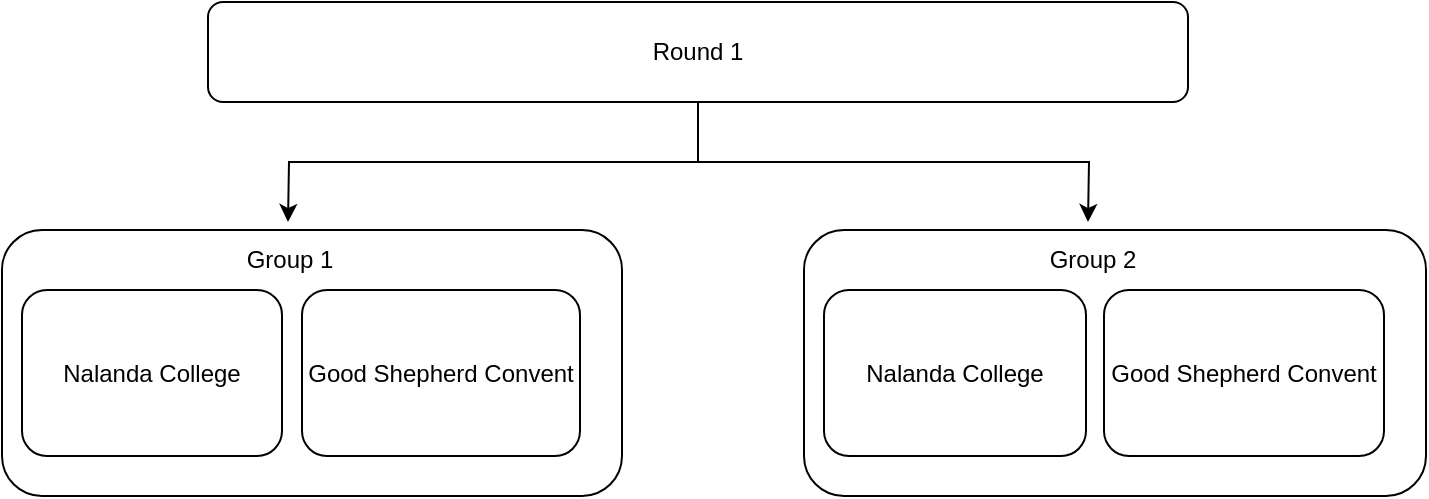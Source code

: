 <mxfile version="21.6.8" type="github">
  <diagram name="Page-1" id="2YBvvXClWsGukQMizWep">
    <mxGraphModel dx="880" dy="442" grid="1" gridSize="10" guides="1" tooltips="1" connect="1" arrows="1" fold="1" page="1" pageScale="1" pageWidth="850" pageHeight="1100" math="0" shadow="0">
      <root>
        <mxCell id="0" />
        <mxCell id="1" parent="0" />
        <mxCell id="3GdElPyPjPGlwqWzTqBS-2" style="edgeStyle=orthogonalEdgeStyle;rounded=0;orthogonalLoop=1;jettySize=auto;html=1;" edge="1" parent="1" source="3GdElPyPjPGlwqWzTqBS-1">
          <mxGeometry relative="1" as="geometry">
            <mxPoint x="150" y="160" as="targetPoint" />
          </mxGeometry>
        </mxCell>
        <mxCell id="3GdElPyPjPGlwqWzTqBS-3" style="edgeStyle=orthogonalEdgeStyle;rounded=0;orthogonalLoop=1;jettySize=auto;html=1;" edge="1" parent="1" source="3GdElPyPjPGlwqWzTqBS-1">
          <mxGeometry relative="1" as="geometry">
            <mxPoint x="550" y="160" as="targetPoint" />
          </mxGeometry>
        </mxCell>
        <mxCell id="3GdElPyPjPGlwqWzTqBS-1" value="Round 1" style="rounded=1;whiteSpace=wrap;html=1;" vertex="1" parent="1">
          <mxGeometry x="110" y="50" width="490" height="50" as="geometry" />
        </mxCell>
        <mxCell id="3GdElPyPjPGlwqWzTqBS-4" value="" style="rounded=1;whiteSpace=wrap;html=1;" vertex="1" parent="1">
          <mxGeometry x="7" y="164" width="310" height="133" as="geometry" />
        </mxCell>
        <mxCell id="3GdElPyPjPGlwqWzTqBS-5" value="Group 1" style="text;html=1;strokeColor=none;fillColor=none;align=center;verticalAlign=middle;whiteSpace=wrap;rounded=0;" vertex="1" parent="1">
          <mxGeometry x="121" y="164" width="60" height="30" as="geometry" />
        </mxCell>
        <mxCell id="3GdElPyPjPGlwqWzTqBS-6" value="Nalanda College" style="rounded=1;whiteSpace=wrap;html=1;" vertex="1" parent="1">
          <mxGeometry x="17" y="194" width="130" height="83" as="geometry" />
        </mxCell>
        <mxCell id="3GdElPyPjPGlwqWzTqBS-7" value="Good Shepherd Convent" style="rounded=1;whiteSpace=wrap;html=1;" vertex="1" parent="1">
          <mxGeometry x="157" y="194" width="139" height="83" as="geometry" />
        </mxCell>
        <mxCell id="3GdElPyPjPGlwqWzTqBS-9" value="" style="rounded=1;whiteSpace=wrap;html=1;" vertex="1" parent="1">
          <mxGeometry x="408" y="164" width="311" height="133" as="geometry" />
        </mxCell>
        <mxCell id="3GdElPyPjPGlwqWzTqBS-10" value="Group 2" style="text;html=1;strokeColor=none;fillColor=none;align=center;verticalAlign=middle;whiteSpace=wrap;rounded=0;" vertex="1" parent="1">
          <mxGeometry x="522" y="164" width="61" height="30" as="geometry" />
        </mxCell>
        <mxCell id="3GdElPyPjPGlwqWzTqBS-11" value="Nalanda College" style="rounded=1;whiteSpace=wrap;html=1;" vertex="1" parent="1">
          <mxGeometry x="418" y="194" width="131" height="83" as="geometry" />
        </mxCell>
        <mxCell id="3GdElPyPjPGlwqWzTqBS-12" value="Good Shepherd Convent" style="rounded=1;whiteSpace=wrap;html=1;" vertex="1" parent="1">
          <mxGeometry x="558" y="194" width="140" height="83" as="geometry" />
        </mxCell>
      </root>
    </mxGraphModel>
  </diagram>
</mxfile>
